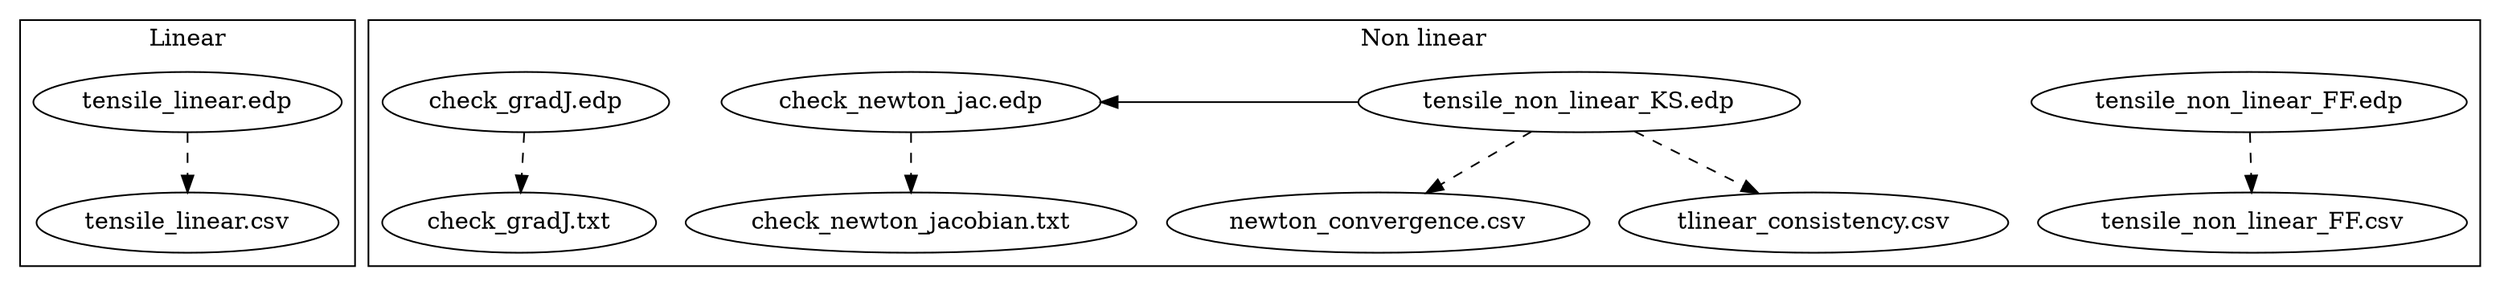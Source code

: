 digraph G {
  subgraph cluster_linear {
    label = "Linear"
    "tensile_linear.edp";
    edge [style = dashed]
    "tensile_linear.edp" -> "tensile_linear.csv";
  }

  subgraph cluster_non_linear {
    label ="Non linear"
    "tensile_non_linear_FF.edp";
    "tensile_non_linear_KS.edp" -> "check_newton_jac.edp"[constraint = false];
    "check_gradJ.edp";
    edge [style = dashed]
    "tensile_non_linear_FF.edp" -> "tensile_non_linear_FF.csv";
    "tensile_non_linear_KS.edp" -> "newton_convergence.csv";
    "tensile_non_linear_KS.edp" -> "tlinear_consistency.csv";
    "check_newton_jac.edp" -> "check_newton_jacobian.txt";
    "check_gradJ.edp" -> "check_gradJ.txt";
  }
}
